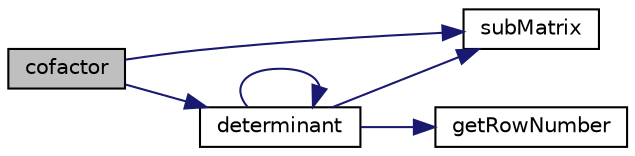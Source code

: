 digraph G
{
  edge [fontname="Helvetica",fontsize="10",labelfontname="Helvetica",labelfontsize="10"];
  node [fontname="Helvetica",fontsize="10",shape=record];
  rankdir="LR";
  Node1 [label="cofactor",height=0.2,width=0.4,color="black", fillcolor="grey75", style="filled" fontcolor="black"];
  Node1 -> Node2 [color="midnightblue",fontsize="10",style="solid",fontname="Helvetica"];
  Node2 [label="subMatrix",height=0.2,width=0.4,color="black", fillcolor="white", style="filled",URL="$class_matrix.html#abb690beeb9ae313dfccdb44926da20c1",tooltip="return the sub matrix deleteing colum j and row i"];
  Node1 -> Node3 [color="midnightblue",fontsize="10",style="solid",fontname="Helvetica"];
  Node3 [label="determinant",height=0.2,width=0.4,color="black", fillcolor="white", style="filled",URL="$class_matrix.html#abeafb2c12b1e41d4aee3d3ac9465b11b",tooltip="calculate a matrix det."];
  Node3 -> Node2 [color="midnightblue",fontsize="10",style="solid",fontname="Helvetica"];
  Node3 -> Node3 [color="midnightblue",fontsize="10",style="solid",fontname="Helvetica"];
  Node3 -> Node4 [color="midnightblue",fontsize="10",style="solid",fontname="Helvetica"];
  Node4 [label="getRowNumber",height=0.2,width=0.4,color="black", fillcolor="white", style="filled",URL="$class_matrix.html#a9dc2b252a2c9f860d7bec91d69d443d0",tooltip="get a row"];
}
